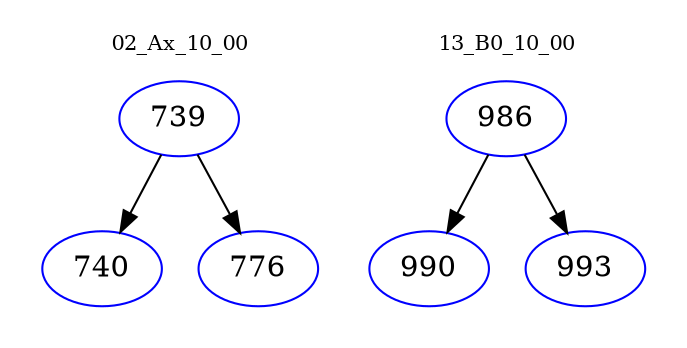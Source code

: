 digraph{
subgraph cluster_0 {
color = white
label = "02_Ax_10_00";
fontsize=10;
T0_739 [label="739", color="blue"]
T0_739 -> T0_740 [color="black"]
T0_740 [label="740", color="blue"]
T0_739 -> T0_776 [color="black"]
T0_776 [label="776", color="blue"]
}
subgraph cluster_1 {
color = white
label = "13_B0_10_00";
fontsize=10;
T1_986 [label="986", color="blue"]
T1_986 -> T1_990 [color="black"]
T1_990 [label="990", color="blue"]
T1_986 -> T1_993 [color="black"]
T1_993 [label="993", color="blue"]
}
}
